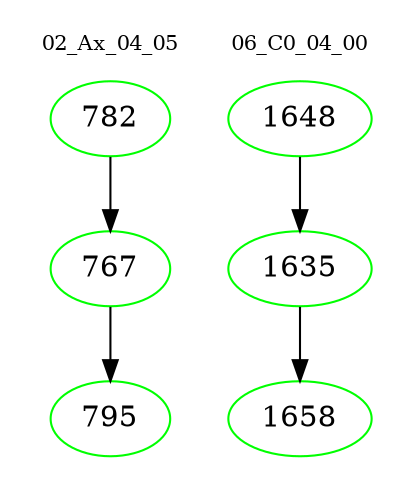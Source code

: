 digraph{
subgraph cluster_0 {
color = white
label = "02_Ax_04_05";
fontsize=10;
T0_782 [label="782", color="green"]
T0_782 -> T0_767 [color="black"]
T0_767 [label="767", color="green"]
T0_767 -> T0_795 [color="black"]
T0_795 [label="795", color="green"]
}
subgraph cluster_1 {
color = white
label = "06_C0_04_00";
fontsize=10;
T1_1648 [label="1648", color="green"]
T1_1648 -> T1_1635 [color="black"]
T1_1635 [label="1635", color="green"]
T1_1635 -> T1_1658 [color="black"]
T1_1658 [label="1658", color="green"]
}
}
